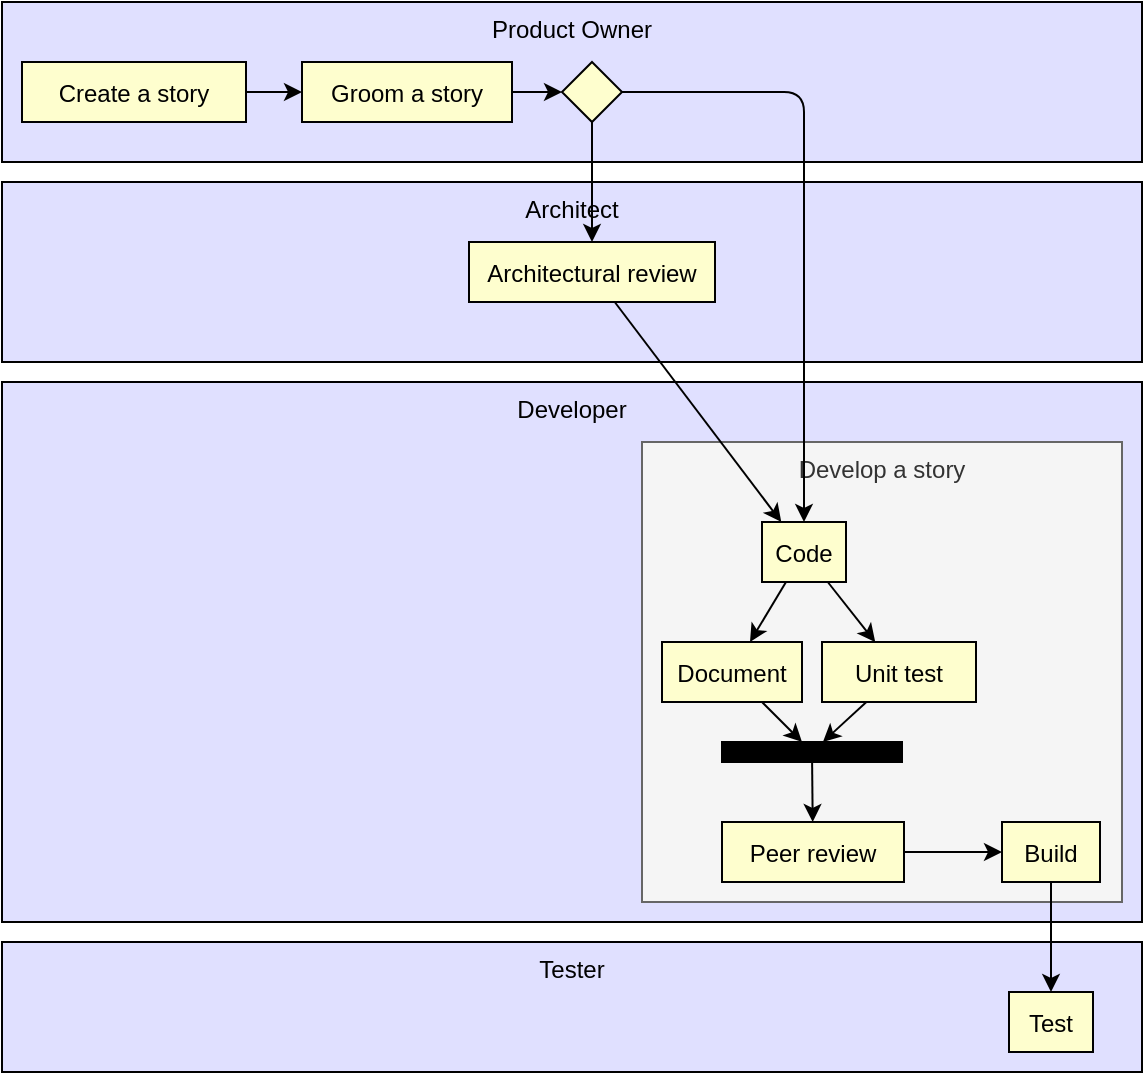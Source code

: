<mxfile compressed="false" version="16.2.7" type="device">
  <diagram id="ea3e57a8-d32c-4c72-8a98-81eb4ca64633" name="Generated diagram">
    <mxGraphModel dx="2574" dy="1411" grid="1" gridSize="10" guides="1" tooltips="1" connect="1" arrows="1" fold="1" page="1" pageScale="1" pageWidth="850" pageHeight="1100" math="0" shadow="0">
      <root>
        <mxCell id="0" />
        <mxCell id="1" parent="0" />
        <UserObject label="Developer" link="../../participants/developer/index.html" id="14892627_1267_49f1_a03c_231c3d11a5ea">
          <mxCell style="fillColor=#e0e0ff;verticalAlign=top" parent="1" vertex="1">
            <mxGeometry x="40" y="230" width="570" height="270" as="geometry" />
          </mxCell>
        </UserObject>
        <UserObject label="Develop a story" link="elements/develop/index.html" id="c012383c_2037_4629_8895_657000095055">
          <mxCell style="fillColor=#f5f5f5;verticalAlign=top;fontColor=#333333;strokeColor=#666666;" parent="14892627_1267_49f1_a03c_231c3d11a5ea" vertex="1">
            <mxGeometry x="320" y="30" width="240" height="230" as="geometry" />
          </mxCell>
        </UserObject>
        <UserObject id="f0bfe9d0_f3e7_4a4b_989d_3e2af8226ab9">
          <mxCell style="fillColor=#000000;" parent="c012383c_2037_4629_8895_657000095055" vertex="1">
            <mxGeometry x="40" y="150" width="90" height="10" as="geometry" />
          </mxCell>
        </UserObject>
        <UserObject label="Peer review" link="elements/develop/elements/peer-review/index.html" id="426657ef_d53c_4594_99f5_f8dfaa8cfa3d">
          <mxCell style="fillColor=#fefece" parent="c012383c_2037_4629_8895_657000095055" vertex="1">
            <mxGeometry x="40" y="190" width="91" height="30" as="geometry" />
          </mxCell>
        </UserObject>
        <UserObject label="Code" link="elements/develop/elements/code/index.html" id="954138cf_f7fe_415f_b6a0_3bb0146bd99c">
          <mxCell style="fillColor=#fefece" parent="c012383c_2037_4629_8895_657000095055" vertex="1">
            <mxGeometry x="60" y="40" width="42" height="30" as="geometry" />
          </mxCell>
        </UserObject>
        <UserObject label="Unit test" link="elements/develop/elements/unit-test/index.html" id="4cd0d1f5_4bba_4f7a_b1e6_4dc4ce418efe">
          <mxCell style="fillColor=#fefece" parent="c012383c_2037_4629_8895_657000095055" vertex="1">
            <mxGeometry x="90" y="100" width="77" height="30" as="geometry" />
          </mxCell>
        </UserObject>
        <UserObject label="Document" link="elements/develop/elements/document/index.html" id="c43ed620_6d9f_4530_b2c4_fc4f3221c358">
          <mxCell style="fillColor=#fefece" parent="c012383c_2037_4629_8895_657000095055" vertex="1">
            <mxGeometry x="10" y="100" width="70" height="30" as="geometry" />
          </mxCell>
        </UserObject>
        <UserObject id="3">
          <mxCell style="strokeColor=#000000" parent="c012383c_2037_4629_8895_657000095055" source="f0bfe9d0_f3e7_4a4b_989d_3e2af8226ab9" target="426657ef_d53c_4594_99f5_f8dfaa8cfa3d" edge="1">
            <mxGeometry relative="1" as="geometry" />
          </mxCell>
        </UserObject>
        <UserObject id="5">
          <mxCell style="strokeColor=#000000" parent="c012383c_2037_4629_8895_657000095055" source="954138cf_f7fe_415f_b6a0_3bb0146bd99c" target="4cd0d1f5_4bba_4f7a_b1e6_4dc4ce418efe" edge="1">
            <mxGeometry relative="1" as="geometry" />
          </mxCell>
        </UserObject>
        <UserObject id="6">
          <mxCell style="strokeColor=#000000" parent="c012383c_2037_4629_8895_657000095055" source="954138cf_f7fe_415f_b6a0_3bb0146bd99c" target="c43ed620_6d9f_4530_b2c4_fc4f3221c358" edge="1">
            <mxGeometry relative="1" as="geometry" />
          </mxCell>
        </UserObject>
        <UserObject id="7">
          <mxCell style="strokeColor=#000000" parent="c012383c_2037_4629_8895_657000095055" source="4cd0d1f5_4bba_4f7a_b1e6_4dc4ce418efe" target="f0bfe9d0_f3e7_4a4b_989d_3e2af8226ab9" edge="1">
            <mxGeometry relative="1" as="geometry" />
          </mxCell>
        </UserObject>
        <UserObject id="8">
          <mxCell style="strokeColor=#000000" parent="c012383c_2037_4629_8895_657000095055" source="c43ed620_6d9f_4530_b2c4_fc4f3221c358" target="f0bfe9d0_f3e7_4a4b_989d_3e2af8226ab9" edge="1">
            <mxGeometry relative="1" as="geometry" />
          </mxCell>
        </UserObject>
        <UserObject label="Build" link="elements/build/index.html" id="0be820b5_b197_4136_a4d4_dc05d66c745f">
          <mxCell style="fillColor=#fefece" parent="c012383c_2037_4629_8895_657000095055" vertex="1">
            <mxGeometry x="180" y="190" width="49" height="30" as="geometry" />
          </mxCell>
        </UserObject>
        <UserObject id="4">
          <mxCell style="strokeColor=#000000" parent="c012383c_2037_4629_8895_657000095055" source="426657ef_d53c_4594_99f5_f8dfaa8cfa3d" target="0be820b5_b197_4136_a4d4_dc05d66c745f" edge="1">
            <mxGeometry relative="1" as="geometry" />
          </mxCell>
        </UserObject>
        <UserObject label="Product Owner" link="../../participants/product-owner/index.html" id="23915f8c_1e1b_4cd8_bee4_569a71f87302">
          <mxCell style="fillColor=#e0e0ff;verticalAlign=top" parent="1" vertex="1">
            <mxGeometry x="40" y="40" width="570" height="80" as="geometry" />
          </mxCell>
        </UserObject>
        <UserObject id="f46a5c3e_ed0d_4fa9_9bf1_e2a5f43f297e">
          <mxCell style="fillColor=#fefece;shape=mxgraph.flowchart.decision" parent="23915f8c_1e1b_4cd8_bee4_569a71f87302" vertex="1">
            <mxGeometry x="280" y="30" width="30" height="30" as="geometry" />
          </mxCell>
        </UserObject>
        <UserObject label="Groom a story" link="elements/groom/index.html" id="7a3799fe_9851_4150_9c1c_26822fc976c7">
          <mxCell style="fillColor=#fefece" parent="23915f8c_1e1b_4cd8_bee4_569a71f87302" vertex="1">
            <mxGeometry x="150" y="30" width="105" height="30" as="geometry" />
          </mxCell>
        </UserObject>
        <UserObject label="Create a story" link="elements/create/index.html" id="8356cdc3_2fd2_409f_ba52_6c5bb3f743fc">
          <mxCell style="fillColor=#fefece" parent="23915f8c_1e1b_4cd8_bee4_569a71f87302" vertex="1">
            <mxGeometry x="10" y="30" width="112" height="30" as="geometry" />
          </mxCell>
        </UserObject>
        <UserObject id="11">
          <mxCell style="strokeColor=#000000" parent="23915f8c_1e1b_4cd8_bee4_569a71f87302" source="7a3799fe_9851_4150_9c1c_26822fc976c7" target="f46a5c3e_ed0d_4fa9_9bf1_e2a5f43f297e" edge="1">
            <mxGeometry relative="1" as="geometry" />
          </mxCell>
        </UserObject>
        <UserObject id="12">
          <mxCell style="strokeColor=#000000" parent="23915f8c_1e1b_4cd8_bee4_569a71f87302" source="8356cdc3_2fd2_409f_ba52_6c5bb3f743fc" target="7a3799fe_9851_4150_9c1c_26822fc976c7" edge="1">
            <mxGeometry relative="1" as="geometry" />
          </mxCell>
        </UserObject>
        <UserObject label="Tester" link="../../participants/tester/index.html" id="fe7b262a_5249_4beb_bf85_563c2e4b12b4">
          <mxCell style="fillColor=#e0e0ff;verticalAlign=top" parent="1" vertex="1">
            <mxGeometry x="40" y="510" width="570" height="65" as="geometry" />
          </mxCell>
        </UserObject>
        <UserObject label="Test" link="elements/test/index.html" id="421dcd51_62df_4e68_82b8_19a52bbe16de">
          <mxCell style="fillColor=#fefece" parent="fe7b262a_5249_4beb_bf85_563c2e4b12b4" vertex="1">
            <mxGeometry x="503.5" y="25" width="42" height="30" as="geometry" />
          </mxCell>
        </UserObject>
        <UserObject label="Architect" link="../../participants/architect/index.html" id="3f56818a_2801_440f_99be_b27be7698334">
          <mxCell style="fillColor=#e0e0ff;verticalAlign=top" parent="1" vertex="1">
            <mxGeometry x="40" y="130" width="570" height="90" as="geometry" />
          </mxCell>
        </UserObject>
        <UserObject label="Architectural review" link="elements/architectural-review/index.html" id="b6a3ba6b_088c_4f0a_b893_205eba90701b">
          <mxCell style="fillColor=#fefece" parent="3f56818a_2801_440f_99be_b27be7698334" vertex="1">
            <mxGeometry x="233.5" y="30" width="123" height="30" as="geometry" />
          </mxCell>
        </UserObject>
        <UserObject id="2">
          <mxCell style="strokeColor=#000000" parent="1" source="0be820b5_b197_4136_a4d4_dc05d66c745f" target="421dcd51_62df_4e68_82b8_19a52bbe16de" edge="1">
            <mxGeometry relative="1" as="geometry" />
          </mxCell>
        </UserObject>
        <UserObject id="9">
          <mxCell style="strokeColor=#000000" parent="1" source="f46a5c3e_ed0d_4fa9_9bf1_e2a5f43f297e" target="954138cf_f7fe_415f_b6a0_3bb0146bd99c" edge="1">
            <mxGeometry relative="1" as="geometry">
              <Array as="points">
                <mxPoint x="441" y="85" />
              </Array>
            </mxGeometry>
          </mxCell>
        </UserObject>
        <UserObject id="10">
          <mxCell style="strokeColor=#000000" parent="1" source="f46a5c3e_ed0d_4fa9_9bf1_e2a5f43f297e" target="b6a3ba6b_088c_4f0a_b893_205eba90701b" edge="1">
            <mxGeometry relative="1" as="geometry" />
          </mxCell>
        </UserObject>
        <UserObject id="13">
          <mxCell style="strokeColor=#000000" parent="1" source="b6a3ba6b_088c_4f0a_b893_205eba90701b" target="954138cf_f7fe_415f_b6a0_3bb0146bd99c" edge="1">
            <mxGeometry relative="1" as="geometry" />
          </mxCell>
        </UserObject>
      </root>
    </mxGraphModel>
  </diagram>
</mxfile>
